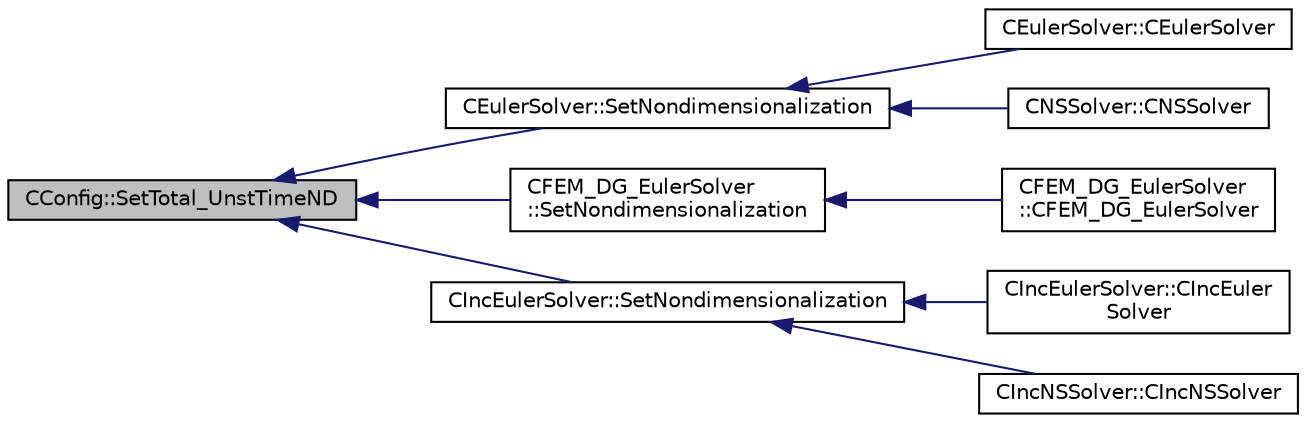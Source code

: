 digraph "CConfig::SetTotal_UnstTimeND"
{
  edge [fontname="Helvetica",fontsize="10",labelfontname="Helvetica",labelfontsize="10"];
  node [fontname="Helvetica",fontsize="10",shape=record];
  rankdir="LR";
  Node15777 [label="CConfig::SetTotal_UnstTimeND",height=0.2,width=0.4,color="black", fillcolor="grey75", style="filled", fontcolor="black"];
  Node15777 -> Node15778 [dir="back",color="midnightblue",fontsize="10",style="solid",fontname="Helvetica"];
  Node15778 [label="CEulerSolver::SetNondimensionalization",height=0.2,width=0.4,color="black", fillcolor="white", style="filled",URL="$class_c_euler_solver.html#a1c633d6e77fefb2e76308e2ba0af0c2c",tooltip="Set the solver nondimensionalization. "];
  Node15778 -> Node15779 [dir="back",color="midnightblue",fontsize="10",style="solid",fontname="Helvetica"];
  Node15779 [label="CEulerSolver::CEulerSolver",height=0.2,width=0.4,color="black", fillcolor="white", style="filled",URL="$class_c_euler_solver.html#ae1e74218b4e943111b100d7ddcbd4db9"];
  Node15778 -> Node15780 [dir="back",color="midnightblue",fontsize="10",style="solid",fontname="Helvetica"];
  Node15780 [label="CNSSolver::CNSSolver",height=0.2,width=0.4,color="black", fillcolor="white", style="filled",URL="$class_c_n_s_solver.html#a2a8ad49c42b4546696e631cf44b7788b"];
  Node15777 -> Node15781 [dir="back",color="midnightblue",fontsize="10",style="solid",fontname="Helvetica"];
  Node15781 [label="CFEM_DG_EulerSolver\l::SetNondimensionalization",height=0.2,width=0.4,color="black", fillcolor="white", style="filled",URL="$class_c_f_e_m___d_g___euler_solver.html#a31316dc2fe564329d9bb372961b10a3a",tooltip="Set the fluid solver nondimensionalization. "];
  Node15781 -> Node15782 [dir="back",color="midnightblue",fontsize="10",style="solid",fontname="Helvetica"];
  Node15782 [label="CFEM_DG_EulerSolver\l::CFEM_DG_EulerSolver",height=0.2,width=0.4,color="black", fillcolor="white", style="filled",URL="$class_c_f_e_m___d_g___euler_solver.html#a70d30ef9e7cd7620d54ec73f4b1ed28c"];
  Node15777 -> Node15783 [dir="back",color="midnightblue",fontsize="10",style="solid",fontname="Helvetica"];
  Node15783 [label="CIncEulerSolver::SetNondimensionalization",height=0.2,width=0.4,color="black", fillcolor="white", style="filled",URL="$class_c_inc_euler_solver.html#a2cffaa24417cb3803d36d38b3874d6d0",tooltip="Set the solver nondimensionalization. "];
  Node15783 -> Node15784 [dir="back",color="midnightblue",fontsize="10",style="solid",fontname="Helvetica"];
  Node15784 [label="CIncEulerSolver::CIncEuler\lSolver",height=0.2,width=0.4,color="black", fillcolor="white", style="filled",URL="$class_c_inc_euler_solver.html#a91f644b8f9a00215bac5bcd31dfc06d8"];
  Node15783 -> Node15785 [dir="back",color="midnightblue",fontsize="10",style="solid",fontname="Helvetica"];
  Node15785 [label="CIncNSSolver::CIncNSSolver",height=0.2,width=0.4,color="black", fillcolor="white", style="filled",URL="$class_c_inc_n_s_solver.html#a82152ac7e91fb1c5c073d98a1f08e2aa"];
}

